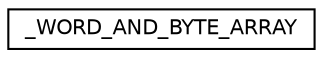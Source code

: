 digraph G
{
  edge [fontname="Helvetica",fontsize="10",labelfontname="Helvetica",labelfontsize="10"];
  node [fontname="Helvetica",fontsize="10",shape=record];
  rankdir="LR";
  Node1 [label="_WORD_AND_BYTE_ARRAY",height=0.2,width=0.4,color="black", fillcolor="white", style="filled",URL="$union___w_o_r_d___a_n_d___b_y_t_e___a_r_r_a_y.html"];
}
